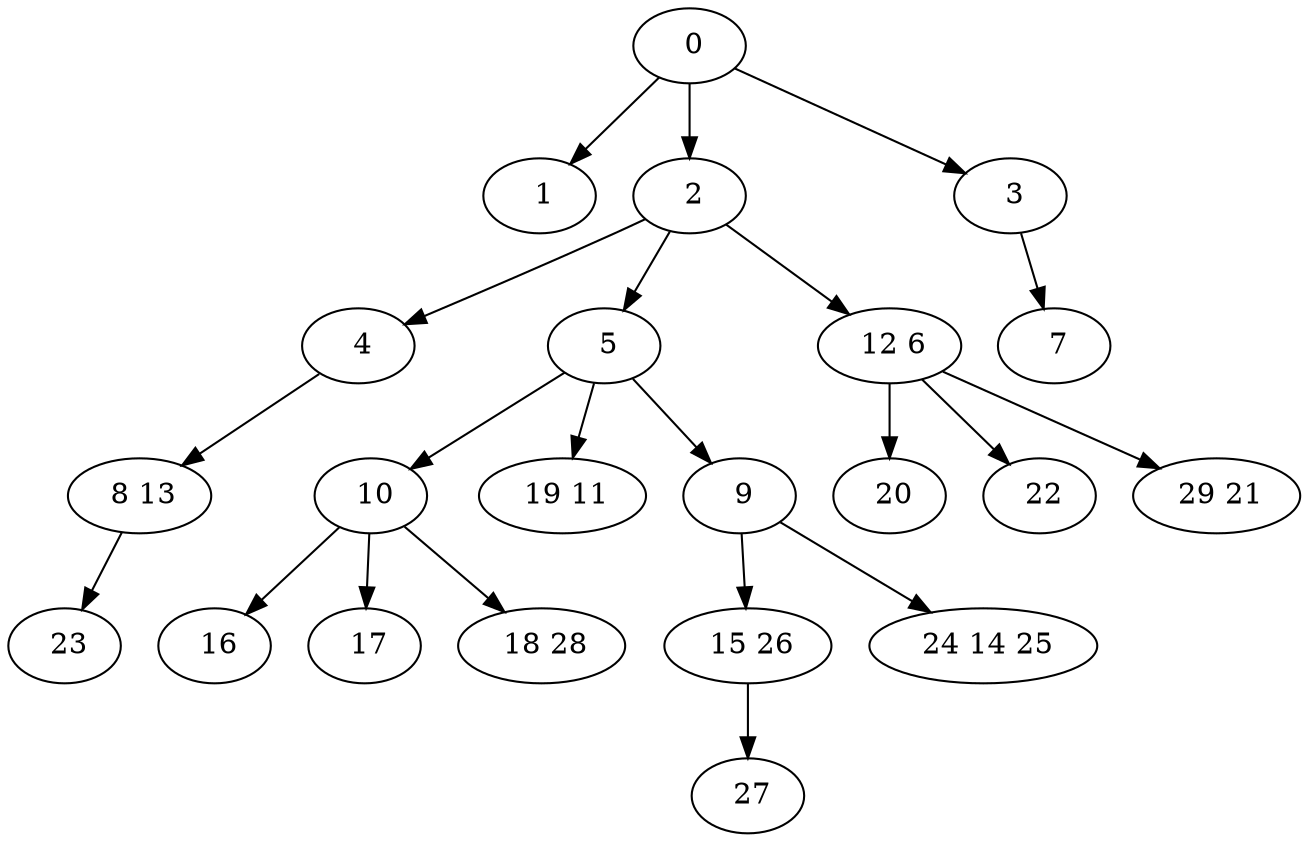 digraph mytree {
" 0" -> " 1";
" 0" -> " 2";
" 0" -> " 3";
" 1";
" 2" -> " 4";
" 2" -> " 5";
" 2" -> " 12 6";
" 3" -> " 7";
" 4" -> " 8 13";
" 5" -> " 10";
" 5" -> " 19 11";
" 5" -> " 9";
" 12 6" -> " 20";
" 12 6" -> " 22";
" 12 6" -> " 29 21";
" 7";
" 10" -> " 16";
" 10" -> " 17";
" 10" -> " 18 28";
" 19 11";
" 9" -> " 15 26";
" 9" -> " 24 14 25";
" 15 26" -> " 27";
" 24 14 25";
" 16";
" 17";
" 18 28";
" 27";
" 8 13" -> " 23";
" 23";
" 20";
" 22";
" 29 21";
}
